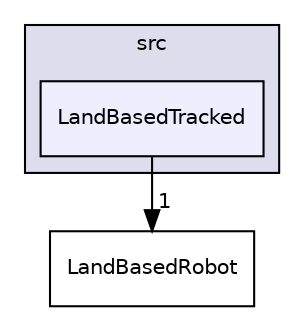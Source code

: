 digraph "GROUP-1/src/LandBasedTracked" {
  compound=true
  node [ fontsize="10", fontname="Helvetica"];
  edge [ labelfontsize="10", labelfontname="Helvetica"];
  subgraph clusterdir_22dcedbf368a72a8858e5e751cb2dc1c {
    graph [ bgcolor="#ddddee", pencolor="black", label="src" fontname="Helvetica", fontsize="10", URL="dir_22dcedbf368a72a8858e5e751cb2dc1c.html"]
  dir_a8d53eb9e9752dc76413540b4a316a44 [shape=box, label="LandBasedTracked", style="filled", fillcolor="#eeeeff", pencolor="black", URL="dir_a8d53eb9e9752dc76413540b4a316a44.html"];
  }
  dir_33339dd7f08fbcdc150416535b8ffca2 [shape=box label="LandBasedRobot" URL="dir_33339dd7f08fbcdc150416535b8ffca2.html"];
  dir_a8d53eb9e9752dc76413540b4a316a44->dir_33339dd7f08fbcdc150416535b8ffca2 [headlabel="1", labeldistance=1.5 headhref="dir_000004_000003.html"];
}
